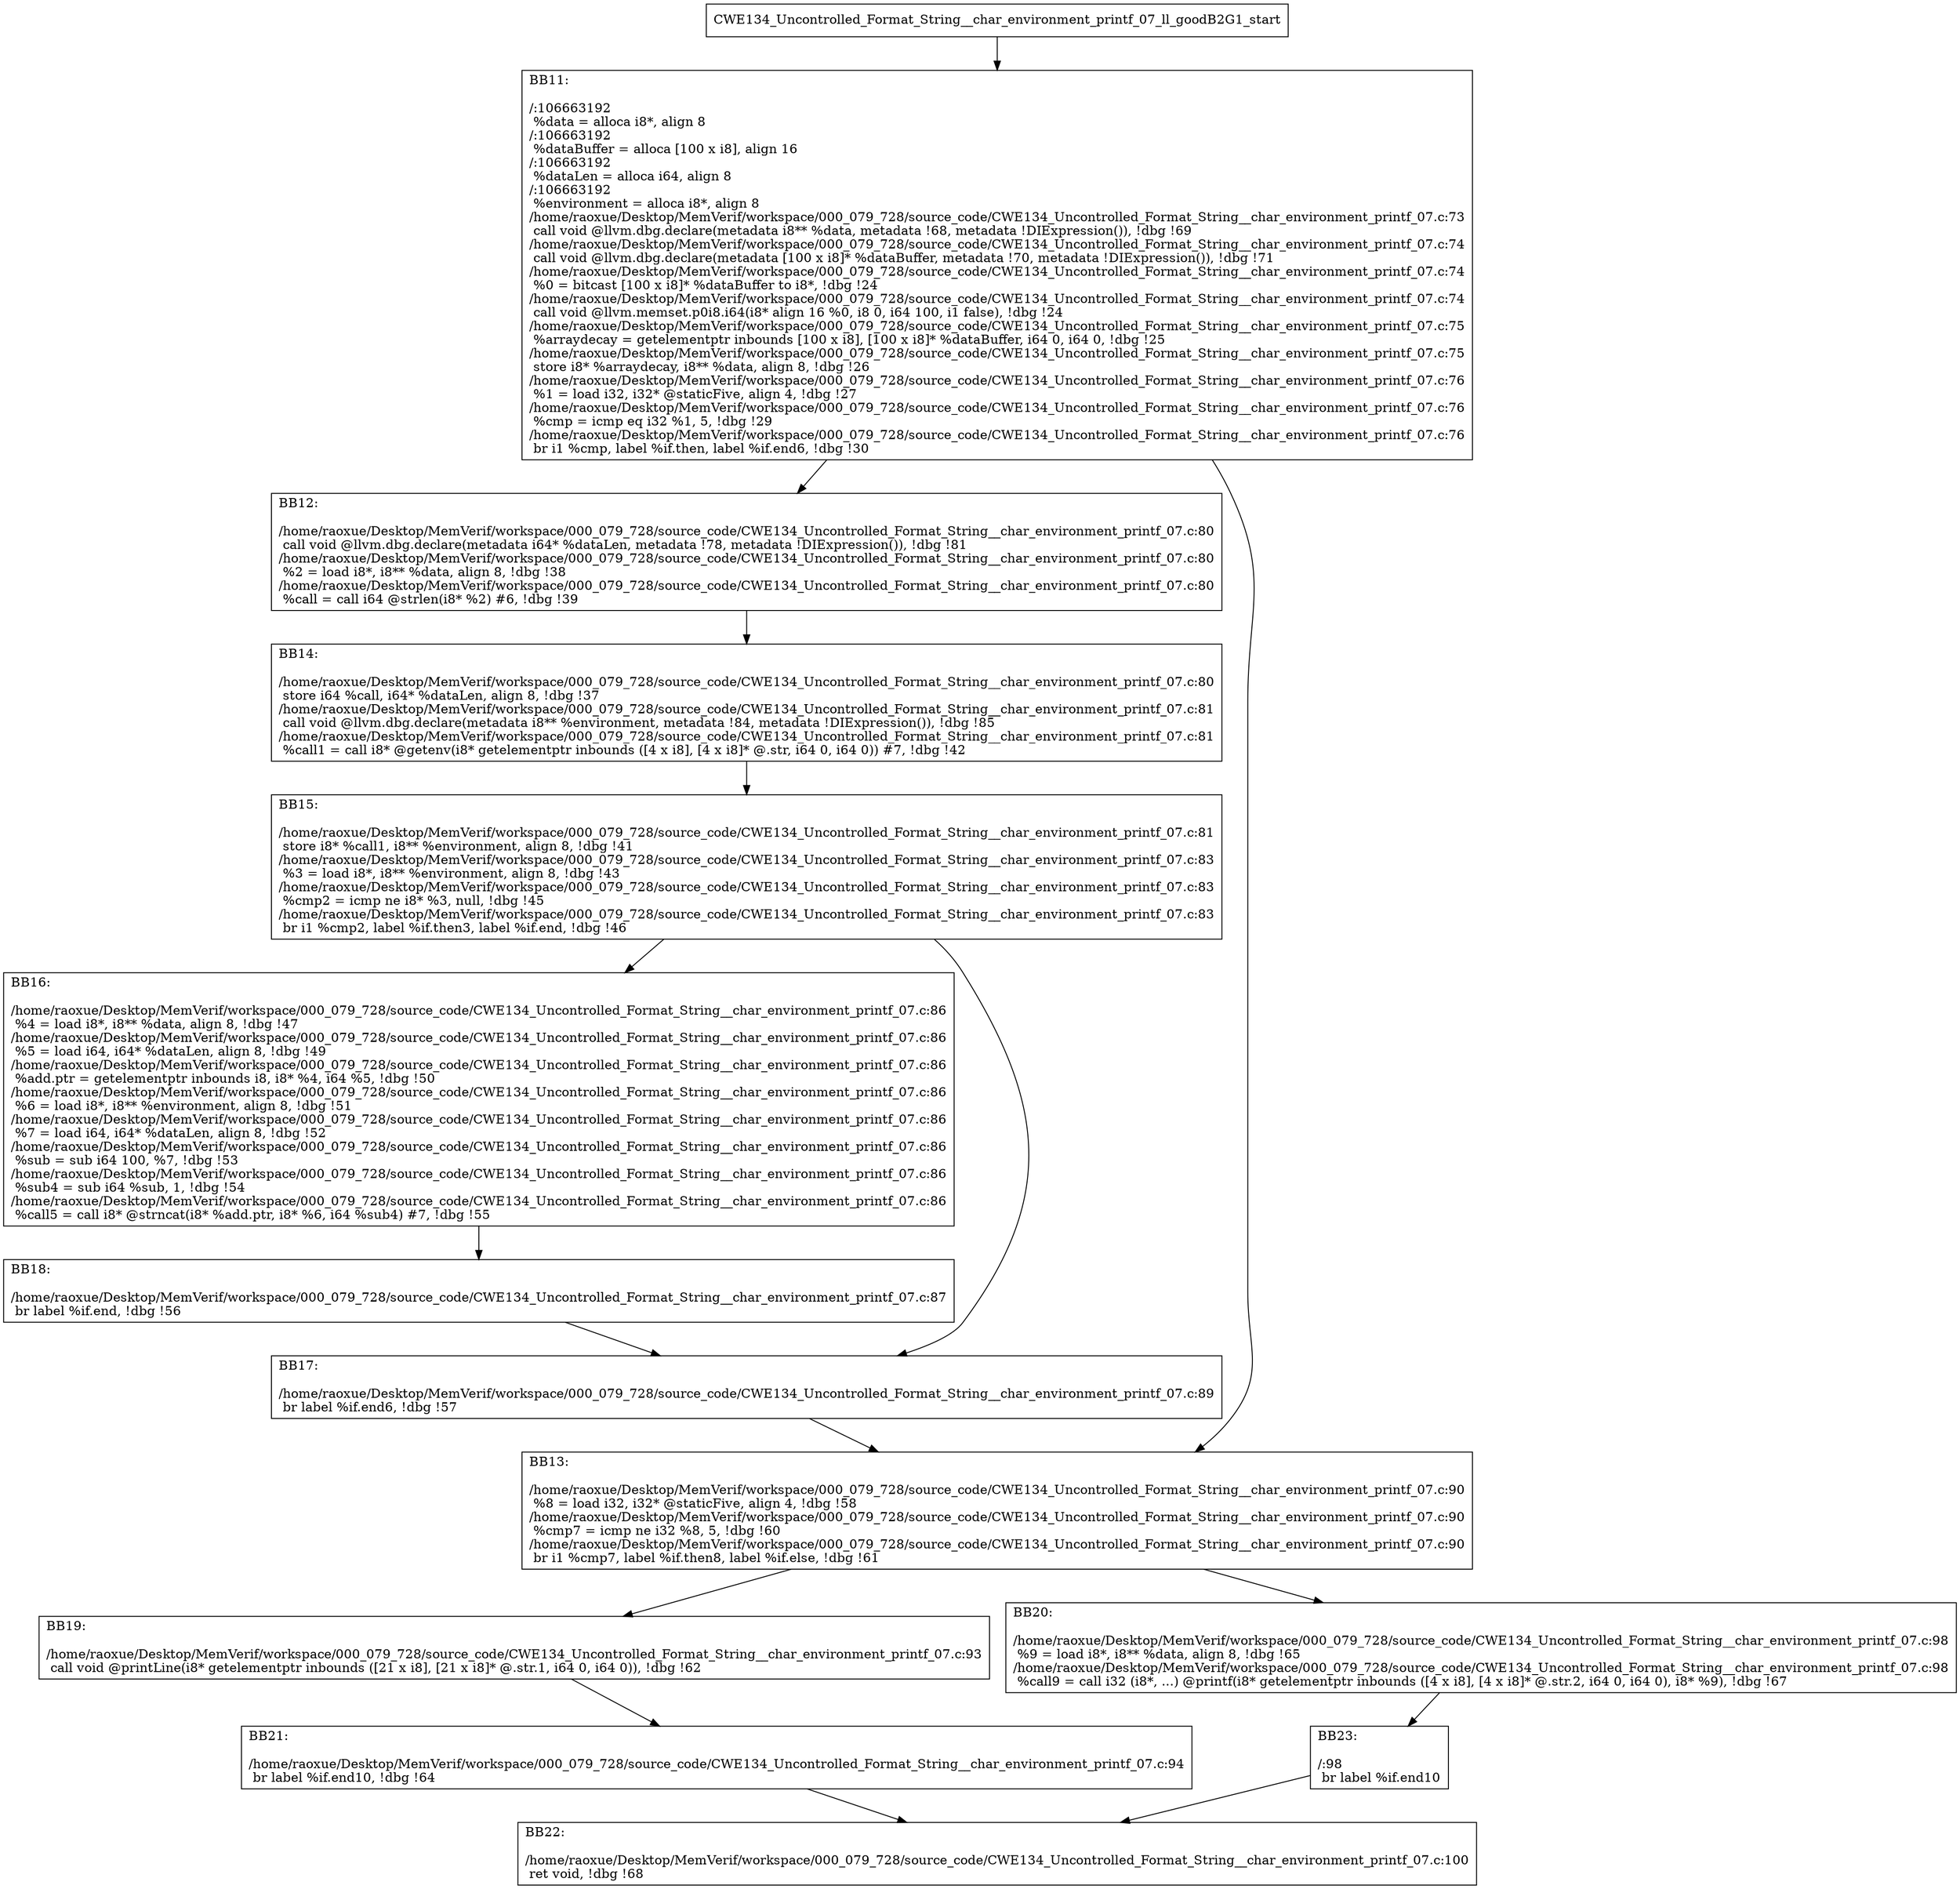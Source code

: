 digraph "CFG for'CWE134_Uncontrolled_Format_String__char_environment_printf_07_ll_goodB2G1' function" {
	BBCWE134_Uncontrolled_Format_String__char_environment_printf_07_ll_goodB2G1_start[shape=record,label="{CWE134_Uncontrolled_Format_String__char_environment_printf_07_ll_goodB2G1_start}"];
	BBCWE134_Uncontrolled_Format_String__char_environment_printf_07_ll_goodB2G1_start-> CWE134_Uncontrolled_Format_String__char_environment_printf_07_ll_goodB2G1BB11;
	CWE134_Uncontrolled_Format_String__char_environment_printf_07_ll_goodB2G1BB11 [shape=record, label="{BB11:\l\l/:106663192\l
  %data = alloca i8*, align 8\l
/:106663192\l
  %dataBuffer = alloca [100 x i8], align 16\l
/:106663192\l
  %dataLen = alloca i64, align 8\l
/:106663192\l
  %environment = alloca i8*, align 8\l
/home/raoxue/Desktop/MemVerif/workspace/000_079_728/source_code/CWE134_Uncontrolled_Format_String__char_environment_printf_07.c:73\l
  call void @llvm.dbg.declare(metadata i8** %data, metadata !68, metadata !DIExpression()), !dbg !69\l
/home/raoxue/Desktop/MemVerif/workspace/000_079_728/source_code/CWE134_Uncontrolled_Format_String__char_environment_printf_07.c:74\l
  call void @llvm.dbg.declare(metadata [100 x i8]* %dataBuffer, metadata !70, metadata !DIExpression()), !dbg !71\l
/home/raoxue/Desktop/MemVerif/workspace/000_079_728/source_code/CWE134_Uncontrolled_Format_String__char_environment_printf_07.c:74\l
  %0 = bitcast [100 x i8]* %dataBuffer to i8*, !dbg !24\l
/home/raoxue/Desktop/MemVerif/workspace/000_079_728/source_code/CWE134_Uncontrolled_Format_String__char_environment_printf_07.c:74\l
  call void @llvm.memset.p0i8.i64(i8* align 16 %0, i8 0, i64 100, i1 false), !dbg !24\l
/home/raoxue/Desktop/MemVerif/workspace/000_079_728/source_code/CWE134_Uncontrolled_Format_String__char_environment_printf_07.c:75\l
  %arraydecay = getelementptr inbounds [100 x i8], [100 x i8]* %dataBuffer, i64 0, i64 0, !dbg !25\l
/home/raoxue/Desktop/MemVerif/workspace/000_079_728/source_code/CWE134_Uncontrolled_Format_String__char_environment_printf_07.c:75\l
  store i8* %arraydecay, i8** %data, align 8, !dbg !26\l
/home/raoxue/Desktop/MemVerif/workspace/000_079_728/source_code/CWE134_Uncontrolled_Format_String__char_environment_printf_07.c:76\l
  %1 = load i32, i32* @staticFive, align 4, !dbg !27\l
/home/raoxue/Desktop/MemVerif/workspace/000_079_728/source_code/CWE134_Uncontrolled_Format_String__char_environment_printf_07.c:76\l
  %cmp = icmp eq i32 %1, 5, !dbg !29\l
/home/raoxue/Desktop/MemVerif/workspace/000_079_728/source_code/CWE134_Uncontrolled_Format_String__char_environment_printf_07.c:76\l
  br i1 %cmp, label %if.then, label %if.end6, !dbg !30\l
}"];
	CWE134_Uncontrolled_Format_String__char_environment_printf_07_ll_goodB2G1BB11-> CWE134_Uncontrolled_Format_String__char_environment_printf_07_ll_goodB2G1BB12;
	CWE134_Uncontrolled_Format_String__char_environment_printf_07_ll_goodB2G1BB11-> CWE134_Uncontrolled_Format_String__char_environment_printf_07_ll_goodB2G1BB13;
	CWE134_Uncontrolled_Format_String__char_environment_printf_07_ll_goodB2G1BB12 [shape=record, label="{BB12:\l\l/home/raoxue/Desktop/MemVerif/workspace/000_079_728/source_code/CWE134_Uncontrolled_Format_String__char_environment_printf_07.c:80\l
  call void @llvm.dbg.declare(metadata i64* %dataLen, metadata !78, metadata !DIExpression()), !dbg !81\l
/home/raoxue/Desktop/MemVerif/workspace/000_079_728/source_code/CWE134_Uncontrolled_Format_String__char_environment_printf_07.c:80\l
  %2 = load i8*, i8** %data, align 8, !dbg !38\l
/home/raoxue/Desktop/MemVerif/workspace/000_079_728/source_code/CWE134_Uncontrolled_Format_String__char_environment_printf_07.c:80\l
  %call = call i64 @strlen(i8* %2) #6, !dbg !39\l
}"];
	CWE134_Uncontrolled_Format_String__char_environment_printf_07_ll_goodB2G1BB12-> CWE134_Uncontrolled_Format_String__char_environment_printf_07_ll_goodB2G1BB14;
	CWE134_Uncontrolled_Format_String__char_environment_printf_07_ll_goodB2G1BB14 [shape=record, label="{BB14:\l\l/home/raoxue/Desktop/MemVerif/workspace/000_079_728/source_code/CWE134_Uncontrolled_Format_String__char_environment_printf_07.c:80\l
  store i64 %call, i64* %dataLen, align 8, !dbg !37\l
/home/raoxue/Desktop/MemVerif/workspace/000_079_728/source_code/CWE134_Uncontrolled_Format_String__char_environment_printf_07.c:81\l
  call void @llvm.dbg.declare(metadata i8** %environment, metadata !84, metadata !DIExpression()), !dbg !85\l
/home/raoxue/Desktop/MemVerif/workspace/000_079_728/source_code/CWE134_Uncontrolled_Format_String__char_environment_printf_07.c:81\l
  %call1 = call i8* @getenv(i8* getelementptr inbounds ([4 x i8], [4 x i8]* @.str, i64 0, i64 0)) #7, !dbg !42\l
}"];
	CWE134_Uncontrolled_Format_String__char_environment_printf_07_ll_goodB2G1BB14-> CWE134_Uncontrolled_Format_String__char_environment_printf_07_ll_goodB2G1BB15;
	CWE134_Uncontrolled_Format_String__char_environment_printf_07_ll_goodB2G1BB15 [shape=record, label="{BB15:\l\l/home/raoxue/Desktop/MemVerif/workspace/000_079_728/source_code/CWE134_Uncontrolled_Format_String__char_environment_printf_07.c:81\l
  store i8* %call1, i8** %environment, align 8, !dbg !41\l
/home/raoxue/Desktop/MemVerif/workspace/000_079_728/source_code/CWE134_Uncontrolled_Format_String__char_environment_printf_07.c:83\l
  %3 = load i8*, i8** %environment, align 8, !dbg !43\l
/home/raoxue/Desktop/MemVerif/workspace/000_079_728/source_code/CWE134_Uncontrolled_Format_String__char_environment_printf_07.c:83\l
  %cmp2 = icmp ne i8* %3, null, !dbg !45\l
/home/raoxue/Desktop/MemVerif/workspace/000_079_728/source_code/CWE134_Uncontrolled_Format_String__char_environment_printf_07.c:83\l
  br i1 %cmp2, label %if.then3, label %if.end, !dbg !46\l
}"];
	CWE134_Uncontrolled_Format_String__char_environment_printf_07_ll_goodB2G1BB15-> CWE134_Uncontrolled_Format_String__char_environment_printf_07_ll_goodB2G1BB16;
	CWE134_Uncontrolled_Format_String__char_environment_printf_07_ll_goodB2G1BB15-> CWE134_Uncontrolled_Format_String__char_environment_printf_07_ll_goodB2G1BB17;
	CWE134_Uncontrolled_Format_String__char_environment_printf_07_ll_goodB2G1BB16 [shape=record, label="{BB16:\l\l/home/raoxue/Desktop/MemVerif/workspace/000_079_728/source_code/CWE134_Uncontrolled_Format_String__char_environment_printf_07.c:86\l
  %4 = load i8*, i8** %data, align 8, !dbg !47\l
/home/raoxue/Desktop/MemVerif/workspace/000_079_728/source_code/CWE134_Uncontrolled_Format_String__char_environment_printf_07.c:86\l
  %5 = load i64, i64* %dataLen, align 8, !dbg !49\l
/home/raoxue/Desktop/MemVerif/workspace/000_079_728/source_code/CWE134_Uncontrolled_Format_String__char_environment_printf_07.c:86\l
  %add.ptr = getelementptr inbounds i8, i8* %4, i64 %5, !dbg !50\l
/home/raoxue/Desktop/MemVerif/workspace/000_079_728/source_code/CWE134_Uncontrolled_Format_String__char_environment_printf_07.c:86\l
  %6 = load i8*, i8** %environment, align 8, !dbg !51\l
/home/raoxue/Desktop/MemVerif/workspace/000_079_728/source_code/CWE134_Uncontrolled_Format_String__char_environment_printf_07.c:86\l
  %7 = load i64, i64* %dataLen, align 8, !dbg !52\l
/home/raoxue/Desktop/MemVerif/workspace/000_079_728/source_code/CWE134_Uncontrolled_Format_String__char_environment_printf_07.c:86\l
  %sub = sub i64 100, %7, !dbg !53\l
/home/raoxue/Desktop/MemVerif/workspace/000_079_728/source_code/CWE134_Uncontrolled_Format_String__char_environment_printf_07.c:86\l
  %sub4 = sub i64 %sub, 1, !dbg !54\l
/home/raoxue/Desktop/MemVerif/workspace/000_079_728/source_code/CWE134_Uncontrolled_Format_String__char_environment_printf_07.c:86\l
  %call5 = call i8* @strncat(i8* %add.ptr, i8* %6, i64 %sub4) #7, !dbg !55\l
}"];
	CWE134_Uncontrolled_Format_String__char_environment_printf_07_ll_goodB2G1BB16-> CWE134_Uncontrolled_Format_String__char_environment_printf_07_ll_goodB2G1BB18;
	CWE134_Uncontrolled_Format_String__char_environment_printf_07_ll_goodB2G1BB18 [shape=record, label="{BB18:\l\l/home/raoxue/Desktop/MemVerif/workspace/000_079_728/source_code/CWE134_Uncontrolled_Format_String__char_environment_printf_07.c:87\l
  br label %if.end, !dbg !56\l
}"];
	CWE134_Uncontrolled_Format_String__char_environment_printf_07_ll_goodB2G1BB18-> CWE134_Uncontrolled_Format_String__char_environment_printf_07_ll_goodB2G1BB17;
	CWE134_Uncontrolled_Format_String__char_environment_printf_07_ll_goodB2G1BB17 [shape=record, label="{BB17:\l\l/home/raoxue/Desktop/MemVerif/workspace/000_079_728/source_code/CWE134_Uncontrolled_Format_String__char_environment_printf_07.c:89\l
  br label %if.end6, !dbg !57\l
}"];
	CWE134_Uncontrolled_Format_String__char_environment_printf_07_ll_goodB2G1BB17-> CWE134_Uncontrolled_Format_String__char_environment_printf_07_ll_goodB2G1BB13;
	CWE134_Uncontrolled_Format_String__char_environment_printf_07_ll_goodB2G1BB13 [shape=record, label="{BB13:\l\l/home/raoxue/Desktop/MemVerif/workspace/000_079_728/source_code/CWE134_Uncontrolled_Format_String__char_environment_printf_07.c:90\l
  %8 = load i32, i32* @staticFive, align 4, !dbg !58\l
/home/raoxue/Desktop/MemVerif/workspace/000_079_728/source_code/CWE134_Uncontrolled_Format_String__char_environment_printf_07.c:90\l
  %cmp7 = icmp ne i32 %8, 5, !dbg !60\l
/home/raoxue/Desktop/MemVerif/workspace/000_079_728/source_code/CWE134_Uncontrolled_Format_String__char_environment_printf_07.c:90\l
  br i1 %cmp7, label %if.then8, label %if.else, !dbg !61\l
}"];
	CWE134_Uncontrolled_Format_String__char_environment_printf_07_ll_goodB2G1BB13-> CWE134_Uncontrolled_Format_String__char_environment_printf_07_ll_goodB2G1BB19;
	CWE134_Uncontrolled_Format_String__char_environment_printf_07_ll_goodB2G1BB13-> CWE134_Uncontrolled_Format_String__char_environment_printf_07_ll_goodB2G1BB20;
	CWE134_Uncontrolled_Format_String__char_environment_printf_07_ll_goodB2G1BB19 [shape=record, label="{BB19:\l\l/home/raoxue/Desktop/MemVerif/workspace/000_079_728/source_code/CWE134_Uncontrolled_Format_String__char_environment_printf_07.c:93\l
  call void @printLine(i8* getelementptr inbounds ([21 x i8], [21 x i8]* @.str.1, i64 0, i64 0)), !dbg !62\l
}"];
	CWE134_Uncontrolled_Format_String__char_environment_printf_07_ll_goodB2G1BB19-> CWE134_Uncontrolled_Format_String__char_environment_printf_07_ll_goodB2G1BB21;
	CWE134_Uncontrolled_Format_String__char_environment_printf_07_ll_goodB2G1BB21 [shape=record, label="{BB21:\l\l/home/raoxue/Desktop/MemVerif/workspace/000_079_728/source_code/CWE134_Uncontrolled_Format_String__char_environment_printf_07.c:94\l
  br label %if.end10, !dbg !64\l
}"];
	CWE134_Uncontrolled_Format_String__char_environment_printf_07_ll_goodB2G1BB21-> CWE134_Uncontrolled_Format_String__char_environment_printf_07_ll_goodB2G1BB22;
	CWE134_Uncontrolled_Format_String__char_environment_printf_07_ll_goodB2G1BB20 [shape=record, label="{BB20:\l\l/home/raoxue/Desktop/MemVerif/workspace/000_079_728/source_code/CWE134_Uncontrolled_Format_String__char_environment_printf_07.c:98\l
  %9 = load i8*, i8** %data, align 8, !dbg !65\l
/home/raoxue/Desktop/MemVerif/workspace/000_079_728/source_code/CWE134_Uncontrolled_Format_String__char_environment_printf_07.c:98\l
  %call9 = call i32 (i8*, ...) @printf(i8* getelementptr inbounds ([4 x i8], [4 x i8]* @.str.2, i64 0, i64 0), i8* %9), !dbg !67\l
}"];
	CWE134_Uncontrolled_Format_String__char_environment_printf_07_ll_goodB2G1BB20-> CWE134_Uncontrolled_Format_String__char_environment_printf_07_ll_goodB2G1BB23;
	CWE134_Uncontrolled_Format_String__char_environment_printf_07_ll_goodB2G1BB23 [shape=record, label="{BB23:\l\l/:98\l
  br label %if.end10\l
}"];
	CWE134_Uncontrolled_Format_String__char_environment_printf_07_ll_goodB2G1BB23-> CWE134_Uncontrolled_Format_String__char_environment_printf_07_ll_goodB2G1BB22;
	CWE134_Uncontrolled_Format_String__char_environment_printf_07_ll_goodB2G1BB22 [shape=record, label="{BB22:\l\l/home/raoxue/Desktop/MemVerif/workspace/000_079_728/source_code/CWE134_Uncontrolled_Format_String__char_environment_printf_07.c:100\l
  ret void, !dbg !68\l
}"];
}
